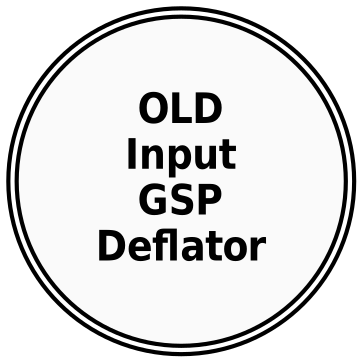 digraph dependencies {
layers="one:two:three";
outputorder="edgesfirst";
nodesep=0.75;
OLD_Input_GSP_Deflator [layer="two"] [style="filled"] [height="2.2"] [shape="doublecircle"] [fontsize="20"] [fillcolor="grey98"] [fontname="Helvetica-Narrow-Bold"] [fixedsize="true"] [label="OLD\nInput\nGSP\nDeflator"] [width="2.2"] [penwidth="2"];
}